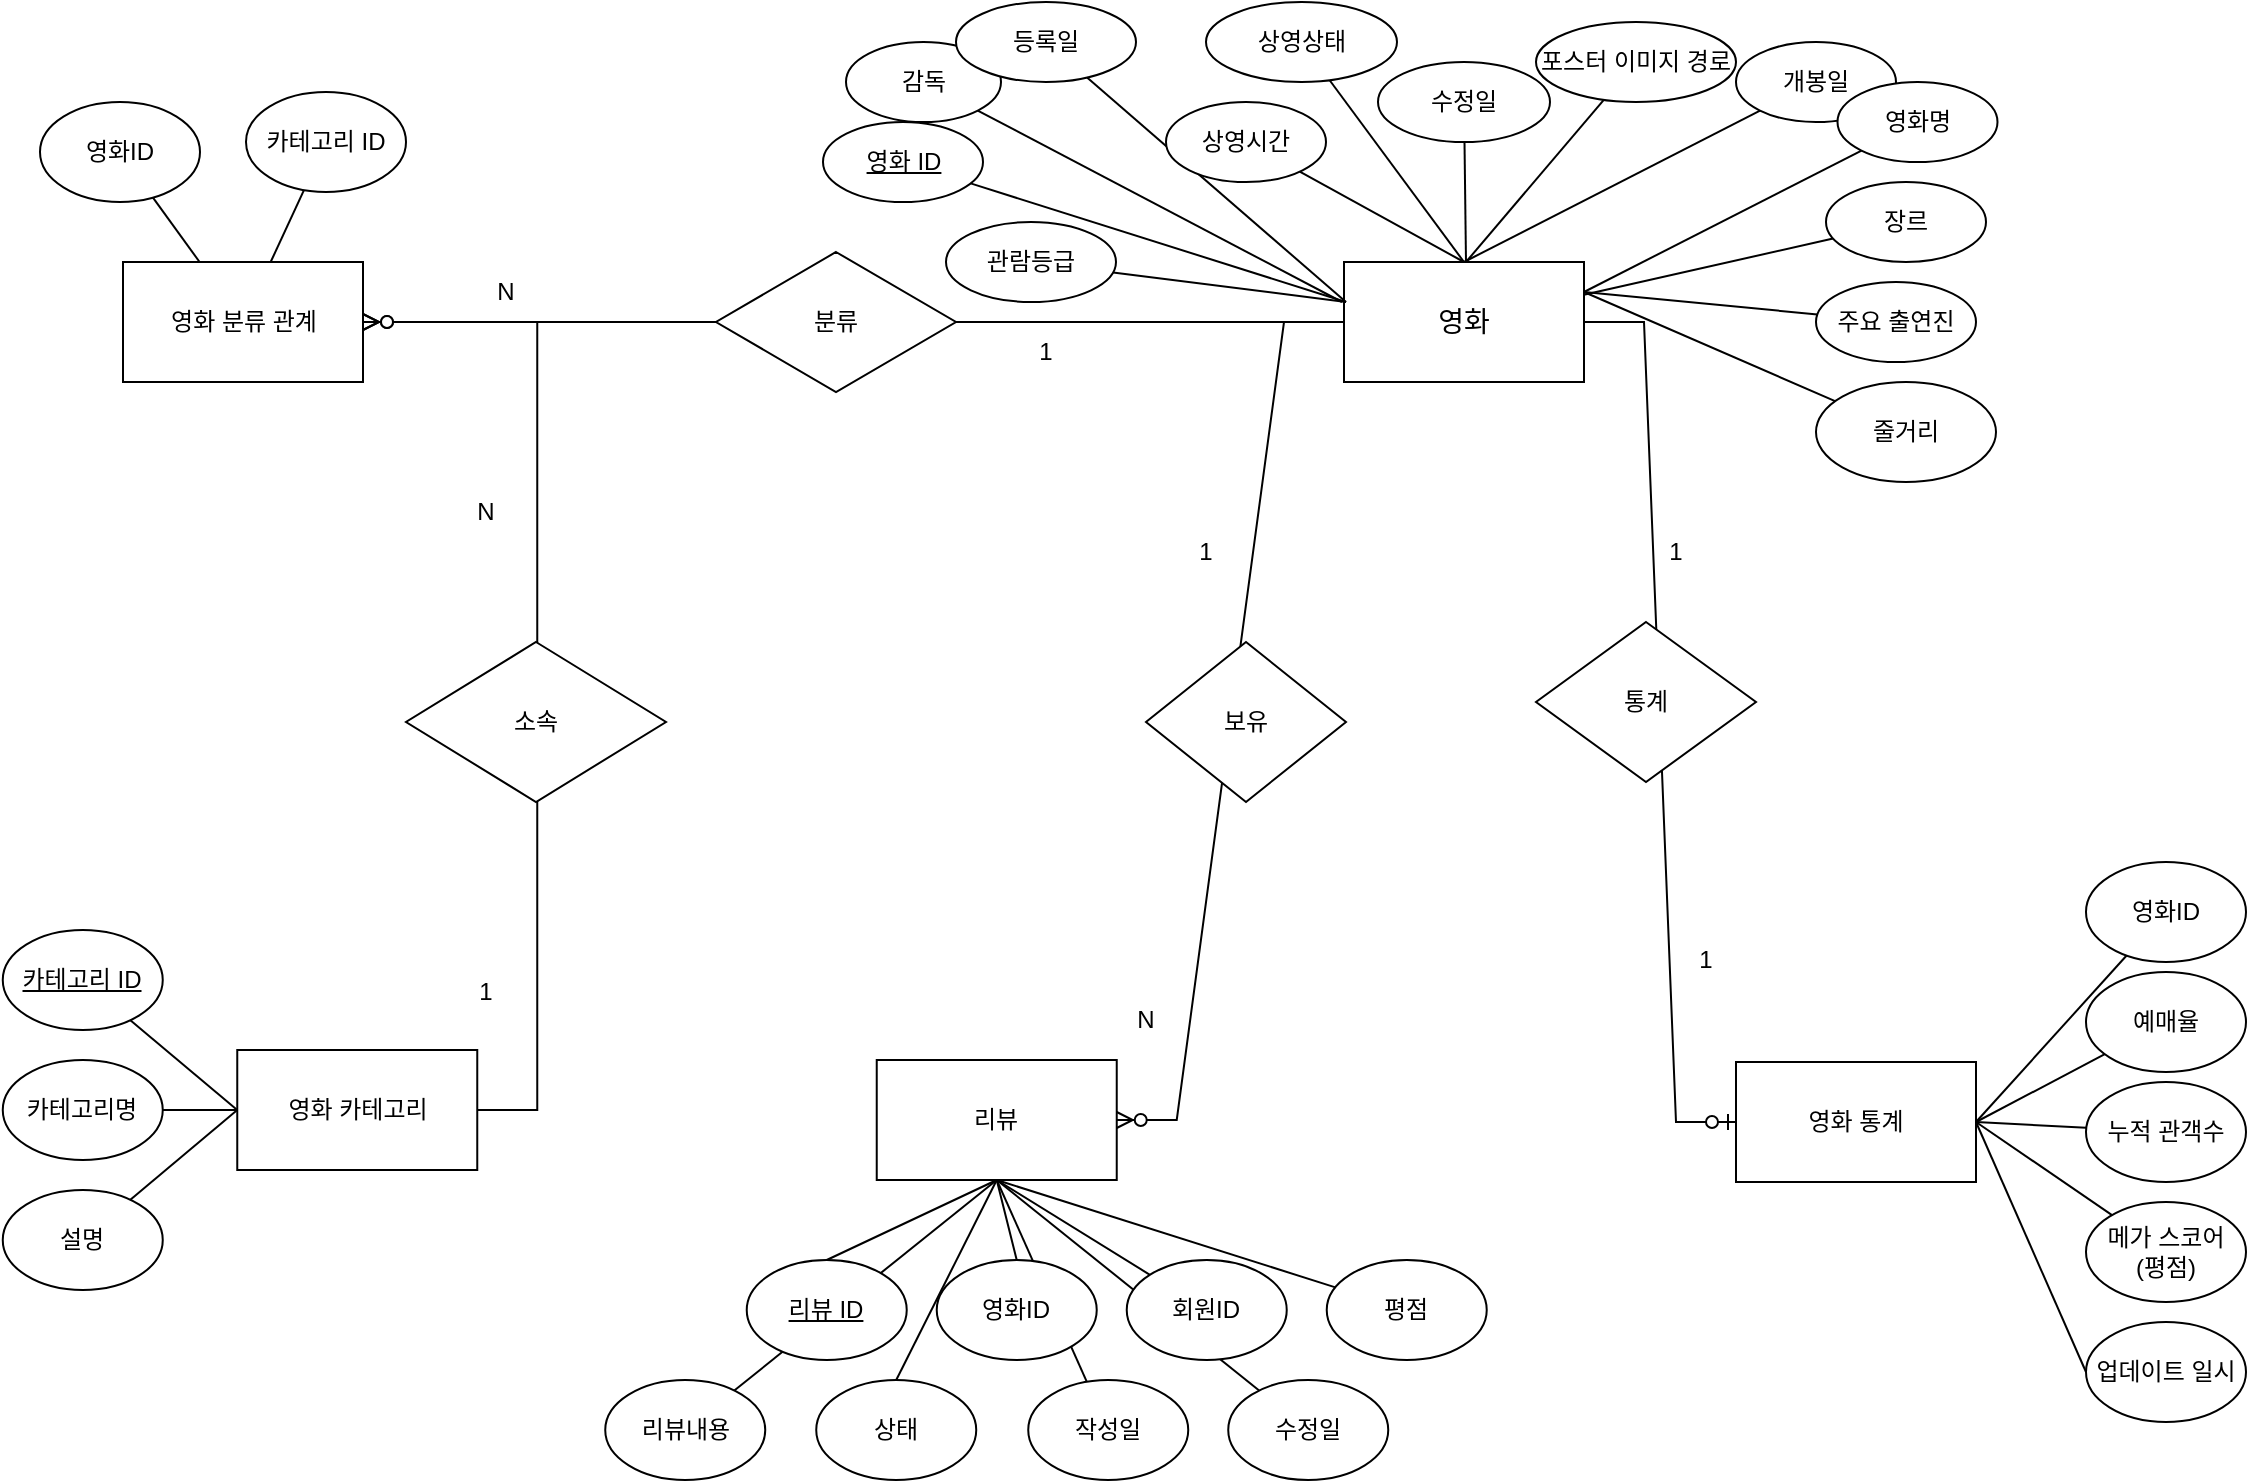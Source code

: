 <mxfile version="28.2.8">
  <diagram name="페이지-1" id="mD9gSKQ8ZakeRivVLpzu">
    <mxGraphModel dx="2505" dy="914" grid="1" gridSize="10" guides="1" tooltips="1" connect="1" arrows="1" fold="1" page="1" pageScale="1" pageWidth="827" pageHeight="1169" math="0" shadow="0">
      <root>
        <mxCell id="0" />
        <mxCell id="1" parent="0" />
        <mxCell id="e1-5YqOoS67gZk6BZsD_-18" value="&lt;font style=&quot;font-size: 14px;&quot;&gt;영화&lt;/font&gt;" style="rounded=0;whiteSpace=wrap;html=1;" vertex="1" parent="1">
          <mxGeometry x="99" y="160" width="120" height="60" as="geometry" />
        </mxCell>
        <mxCell id="e1-5YqOoS67gZk6BZsD_-19" value="영화 카테고리" style="rounded=0;whiteSpace=wrap;html=1;" vertex="1" parent="1">
          <mxGeometry x="-454.37" y="554" width="120" height="60" as="geometry" />
        </mxCell>
        <mxCell id="e1-5YqOoS67gZk6BZsD_-20" value="리뷰" style="rounded=0;whiteSpace=wrap;html=1;" vertex="1" parent="1">
          <mxGeometry x="-134.63" y="559" width="120" height="60" as="geometry" />
        </mxCell>
        <mxCell id="e1-5YqOoS67gZk6BZsD_-24" value="영화 분류 관계" style="rounded=0;whiteSpace=wrap;html=1;" vertex="1" parent="1">
          <mxGeometry x="-511.5" y="160" width="120" height="60" as="geometry" />
        </mxCell>
        <mxCell id="e1-5YqOoS67gZk6BZsD_-25" value="영화 통계" style="rounded=0;whiteSpace=wrap;html=1;" vertex="1" parent="1">
          <mxGeometry x="295" y="560" width="120" height="60" as="geometry" />
        </mxCell>
        <mxCell id="e1-5YqOoS67gZk6BZsD_-27" value="감독" style="ellipse;whiteSpace=wrap;html=1;" vertex="1" parent="1">
          <mxGeometry x="-150" y="50" width="77.5" height="40" as="geometry" />
        </mxCell>
        <mxCell id="e1-5YqOoS67gZk6BZsD_-28" value="주요 출연진" style="ellipse;whiteSpace=wrap;html=1;" vertex="1" parent="1">
          <mxGeometry x="335" y="170" width="80" height="40" as="geometry" />
        </mxCell>
        <mxCell id="e1-5YqOoS67gZk6BZsD_-29" value="개봉일" style="ellipse;whiteSpace=wrap;html=1;" vertex="1" parent="1">
          <mxGeometry x="295" y="50" width="80" height="40" as="geometry" />
        </mxCell>
        <mxCell id="e1-5YqOoS67gZk6BZsD_-31" value="관람등급" style="ellipse;whiteSpace=wrap;html=1;" vertex="1" parent="1">
          <mxGeometry x="-100" y="140" width="85" height="40" as="geometry" />
        </mxCell>
        <mxCell id="e1-5YqOoS67gZk6BZsD_-32" value="줄거리" style="ellipse;whiteSpace=wrap;html=1;" vertex="1" parent="1">
          <mxGeometry x="335" y="220" width="90" height="50" as="geometry" />
        </mxCell>
        <mxCell id="e1-5YqOoS67gZk6BZsD_-34" value="상영상태" style="ellipse;whiteSpace=wrap;html=1;" vertex="1" parent="1">
          <mxGeometry x="30" y="30" width="95.5" height="40" as="geometry" />
        </mxCell>
        <mxCell id="e1-5YqOoS67gZk6BZsD_-35" value="등록일" style="ellipse;whiteSpace=wrap;html=1;" vertex="1" parent="1">
          <mxGeometry x="-95" y="30" width="90" height="40" as="geometry" />
        </mxCell>
        <mxCell id="e1-5YqOoS67gZk6BZsD_-38" value="" style="endArrow=none;html=1;rounded=0;" edge="1" parent="1" target="e1-5YqOoS67gZk6BZsD_-31">
          <mxGeometry width="50" height="50" relative="1" as="geometry">
            <mxPoint x="100" y="180" as="sourcePoint" />
            <mxPoint x="185" y="120" as="targetPoint" />
          </mxGeometry>
        </mxCell>
        <mxCell id="e1-5YqOoS67gZk6BZsD_-39" value="" style="endArrow=none;html=1;rounded=0;" edge="1" parent="1" target="e1-5YqOoS67gZk6BZsD_-27">
          <mxGeometry width="50" height="50" relative="1" as="geometry">
            <mxPoint x="98" y="180" as="sourcePoint" />
            <mxPoint x="185" y="120" as="targetPoint" />
          </mxGeometry>
        </mxCell>
        <mxCell id="e1-5YqOoS67gZk6BZsD_-40" value="" style="endArrow=none;html=1;rounded=0;" edge="1" parent="1" target="e1-5YqOoS67gZk6BZsD_-21">
          <mxGeometry width="50" height="50" relative="1" as="geometry">
            <mxPoint x="100" y="180" as="sourcePoint" />
            <mxPoint x="185" y="120" as="targetPoint" />
          </mxGeometry>
        </mxCell>
        <mxCell id="e1-5YqOoS67gZk6BZsD_-41" value="" style="endArrow=none;html=1;rounded=0;" edge="1" parent="1" target="e1-5YqOoS67gZk6BZsD_-35">
          <mxGeometry width="50" height="50" relative="1" as="geometry">
            <mxPoint x="100" y="180" as="sourcePoint" />
            <mxPoint x="185" y="120" as="targetPoint" />
          </mxGeometry>
        </mxCell>
        <mxCell id="e1-5YqOoS67gZk6BZsD_-21" value="&lt;u&gt;영화 ID&lt;/u&gt;" style="ellipse;whiteSpace=wrap;html=1;" vertex="1" parent="1">
          <mxGeometry x="-161.5" y="90" width="80" height="40" as="geometry" />
        </mxCell>
        <mxCell id="e1-5YqOoS67gZk6BZsD_-42" value="" style="endArrow=none;html=1;rounded=0;exitX=1;exitY=0.25;exitDx=0;exitDy=0;" edge="1" parent="1" source="e1-5YqOoS67gZk6BZsD_-18" target="e1-5YqOoS67gZk6BZsD_-22">
          <mxGeometry width="50" height="50" relative="1" as="geometry">
            <mxPoint x="135" y="170" as="sourcePoint" />
            <mxPoint x="185" y="120" as="targetPoint" />
          </mxGeometry>
        </mxCell>
        <mxCell id="e1-5YqOoS67gZk6BZsD_-43" value="" style="endArrow=none;html=1;rounded=0;" edge="1" parent="1" target="e1-5YqOoS67gZk6BZsD_-36">
          <mxGeometry width="50" height="50" relative="1" as="geometry">
            <mxPoint x="160" y="160" as="sourcePoint" />
            <mxPoint x="185" y="120" as="targetPoint" />
          </mxGeometry>
        </mxCell>
        <mxCell id="e1-5YqOoS67gZk6BZsD_-44" value="" style="endArrow=none;html=1;rounded=0;exitX=0.5;exitY=0;exitDx=0;exitDy=0;" edge="1" parent="1" source="e1-5YqOoS67gZk6BZsD_-18" target="e1-5YqOoS67gZk6BZsD_-30">
          <mxGeometry width="50" height="50" relative="1" as="geometry">
            <mxPoint x="135" y="170" as="sourcePoint" />
            <mxPoint x="185" y="120" as="targetPoint" />
          </mxGeometry>
        </mxCell>
        <mxCell id="e1-5YqOoS67gZk6BZsD_-36" value="수정일" style="ellipse;whiteSpace=wrap;html=1;" vertex="1" parent="1">
          <mxGeometry x="116" y="60" width="86" height="40" as="geometry" />
        </mxCell>
        <mxCell id="e1-5YqOoS67gZk6BZsD_-45" value="" style="endArrow=none;html=1;rounded=0;exitX=0.5;exitY=0;exitDx=0;exitDy=0;" edge="1" parent="1" source="e1-5YqOoS67gZk6BZsD_-18" target="e1-5YqOoS67gZk6BZsD_-34">
          <mxGeometry width="50" height="50" relative="1" as="geometry">
            <mxPoint x="135" y="170" as="sourcePoint" />
            <mxPoint x="185" y="120" as="targetPoint" />
          </mxGeometry>
        </mxCell>
        <mxCell id="e1-5YqOoS67gZk6BZsD_-46" value="" style="endArrow=none;html=1;rounded=0;" edge="1" parent="1" target="e1-5YqOoS67gZk6BZsD_-33">
          <mxGeometry width="50" height="50" relative="1" as="geometry">
            <mxPoint x="160" y="160" as="sourcePoint" />
            <mxPoint x="185" y="120" as="targetPoint" />
          </mxGeometry>
        </mxCell>
        <mxCell id="e1-5YqOoS67gZk6BZsD_-48" value="" style="endArrow=none;html=1;rounded=0;exitX=0.5;exitY=0;exitDx=0;exitDy=0;" edge="1" parent="1" source="e1-5YqOoS67gZk6BZsD_-18" target="e1-5YqOoS67gZk6BZsD_-29">
          <mxGeometry width="50" height="50" relative="1" as="geometry">
            <mxPoint x="135" y="170" as="sourcePoint" />
            <mxPoint x="185" y="120" as="targetPoint" />
          </mxGeometry>
        </mxCell>
        <mxCell id="e1-5YqOoS67gZk6BZsD_-49" value="" style="endArrow=none;html=1;rounded=0;exitX=1;exitY=0.25;exitDx=0;exitDy=0;" edge="1" parent="1" source="e1-5YqOoS67gZk6BZsD_-18" target="e1-5YqOoS67gZk6BZsD_-28">
          <mxGeometry width="50" height="50" relative="1" as="geometry">
            <mxPoint x="135" y="170" as="sourcePoint" />
            <mxPoint x="185" y="120" as="targetPoint" />
          </mxGeometry>
        </mxCell>
        <mxCell id="e1-5YqOoS67gZk6BZsD_-50" value="" style="endArrow=none;html=1;rounded=0;exitX=1;exitY=0.25;exitDx=0;exitDy=0;" edge="1" parent="1" source="e1-5YqOoS67gZk6BZsD_-18" target="e1-5YqOoS67gZk6BZsD_-32">
          <mxGeometry width="50" height="50" relative="1" as="geometry">
            <mxPoint x="135" y="170" as="sourcePoint" />
            <mxPoint x="185" y="120" as="targetPoint" />
          </mxGeometry>
        </mxCell>
        <mxCell id="e1-5YqOoS67gZk6BZsD_-23" value="장르" style="ellipse;whiteSpace=wrap;html=1;" vertex="1" parent="1">
          <mxGeometry x="340" y="120" width="80" height="40" as="geometry" />
        </mxCell>
        <mxCell id="e1-5YqOoS67gZk6BZsD_-22" value="영화명" style="ellipse;whiteSpace=wrap;html=1;" vertex="1" parent="1">
          <mxGeometry x="345.75" y="70" width="80" height="40" as="geometry" />
        </mxCell>
        <mxCell id="e1-5YqOoS67gZk6BZsD_-33" value="포스터 이미지 경로" style="ellipse;whiteSpace=wrap;html=1;" vertex="1" parent="1">
          <mxGeometry x="195" y="40" width="100" height="40" as="geometry" />
        </mxCell>
        <mxCell id="e1-5YqOoS67gZk6BZsD_-51" value="" style="endArrow=none;html=1;rounded=0;" edge="1" parent="1" source="e1-5YqOoS67gZk6BZsD_-18" target="e1-5YqOoS67gZk6BZsD_-23">
          <mxGeometry width="50" height="50" relative="1" as="geometry">
            <mxPoint x="135" y="370" as="sourcePoint" />
            <mxPoint x="185" y="320" as="targetPoint" />
          </mxGeometry>
        </mxCell>
        <mxCell id="e1-5YqOoS67gZk6BZsD_-52" value="&lt;u&gt;카테고리 ID&lt;/u&gt;" style="ellipse;whiteSpace=wrap;html=1;" vertex="1" parent="1">
          <mxGeometry x="-571.62" y="494" width="80" height="50" as="geometry" />
        </mxCell>
        <mxCell id="e1-5YqOoS67gZk6BZsD_-53" value="카테고리명" style="ellipse;whiteSpace=wrap;html=1;" vertex="1" parent="1">
          <mxGeometry x="-571.62" y="559" width="80" height="50" as="geometry" />
        </mxCell>
        <mxCell id="e1-5YqOoS67gZk6BZsD_-54" value="설명" style="ellipse;whiteSpace=wrap;html=1;" vertex="1" parent="1">
          <mxGeometry x="-571.62" y="624" width="80" height="50" as="geometry" />
        </mxCell>
        <mxCell id="e1-5YqOoS67gZk6BZsD_-55" value="" style="endArrow=none;html=1;rounded=0;exitX=0;exitY=0.5;exitDx=0;exitDy=0;" edge="1" parent="1" source="e1-5YqOoS67gZk6BZsD_-19" target="e1-5YqOoS67gZk6BZsD_-52">
          <mxGeometry width="50" height="50" relative="1" as="geometry">
            <mxPoint x="-401.62" y="594" as="sourcePoint" />
            <mxPoint x="-151.62" y="674" as="targetPoint" />
          </mxGeometry>
        </mxCell>
        <mxCell id="e1-5YqOoS67gZk6BZsD_-56" value="" style="endArrow=none;html=1;rounded=0;exitX=0;exitY=0.5;exitDx=0;exitDy=0;" edge="1" parent="1" source="e1-5YqOoS67gZk6BZsD_-19" target="e1-5YqOoS67gZk6BZsD_-53">
          <mxGeometry width="50" height="50" relative="1" as="geometry">
            <mxPoint x="-201.62" y="724" as="sourcePoint" />
            <mxPoint x="-151.62" y="674" as="targetPoint" />
          </mxGeometry>
        </mxCell>
        <mxCell id="e1-5YqOoS67gZk6BZsD_-57" value="" style="endArrow=none;html=1;rounded=0;entryX=0;entryY=0.5;entryDx=0;entryDy=0;" edge="1" parent="1" source="e1-5YqOoS67gZk6BZsD_-54" target="e1-5YqOoS67gZk6BZsD_-19">
          <mxGeometry width="50" height="50" relative="1" as="geometry">
            <mxPoint x="-201.62" y="724" as="sourcePoint" />
            <mxPoint x="-151.62" y="674" as="targetPoint" />
          </mxGeometry>
        </mxCell>
        <mxCell id="e1-5YqOoS67gZk6BZsD_-66" value="영화ID" style="ellipse;whiteSpace=wrap;html=1;" vertex="1" parent="1">
          <mxGeometry x="470" y="460" width="80" height="50" as="geometry" />
        </mxCell>
        <mxCell id="e1-5YqOoS67gZk6BZsD_-67" value="예매율&lt;span style=&quot;color: rgba(0, 0, 0, 0); font-family: monospace; font-size: 0px; text-align: start; text-wrap-mode: nowrap;&quot;&gt;%3CmxGraphModel%3E%3Croot%3E%3CmxCell%20id%3D%220%22%2F%3E%3CmxCell%20id%3D%221%22%20parent%3D%220%22%2F%3E%3CmxCell%20id%3D%222%22%20value%3D%22%EC%B9%B4%ED%85%8C%EA%B3%A0%EB%A6%AC%20ID%22%20style%3D%22ellipse%3BwhiteSpace%3Dwrap%3Bhtml%3D1%3B%22%20vertex%3D%221%22%20parent%3D%221%22%3E%3CmxGeometry%20x%3D%2220%22%20y%3D%22220%22%20width%3D%2280%22%20height%3D%2250%22%20as%3D%22geometry%22%2F%3E%3C%2FmxCell%3E%3C%2Froot%3E%3C%2FmxGraphModel%3E&lt;/span&gt;" style="ellipse;whiteSpace=wrap;html=1;" vertex="1" parent="1">
          <mxGeometry x="470" y="515" width="80" height="50" as="geometry" />
        </mxCell>
        <mxCell id="e1-5YqOoS67gZk6BZsD_-68" value="누적 관객수" style="ellipse;whiteSpace=wrap;html=1;" vertex="1" parent="1">
          <mxGeometry x="470" y="570" width="80" height="50" as="geometry" />
        </mxCell>
        <mxCell id="e1-5YqOoS67gZk6BZsD_-69" value="메가 스코어&lt;div&gt;(평점)&lt;/div&gt;" style="ellipse;whiteSpace=wrap;html=1;" vertex="1" parent="1">
          <mxGeometry x="470" y="630" width="80" height="50" as="geometry" />
        </mxCell>
        <mxCell id="e1-5YqOoS67gZk6BZsD_-70" value="업데이트 일시" style="ellipse;whiteSpace=wrap;html=1;" vertex="1" parent="1">
          <mxGeometry x="470" y="690" width="80" height="50" as="geometry" />
        </mxCell>
        <mxCell id="e1-5YqOoS67gZk6BZsD_-71" value="" style="endArrow=none;html=1;rounded=0;exitX=1;exitY=0.5;exitDx=0;exitDy=0;" edge="1" parent="1" source="e1-5YqOoS67gZk6BZsD_-25" target="e1-5YqOoS67gZk6BZsD_-66">
          <mxGeometry width="50" height="50" relative="1" as="geometry">
            <mxPoint x="160" y="510" as="sourcePoint" />
            <mxPoint x="210" y="460" as="targetPoint" />
          </mxGeometry>
        </mxCell>
        <mxCell id="e1-5YqOoS67gZk6BZsD_-72" value="" style="endArrow=none;html=1;rounded=0;exitX=1;exitY=0.5;exitDx=0;exitDy=0;" edge="1" parent="1" source="e1-5YqOoS67gZk6BZsD_-25" target="e1-5YqOoS67gZk6BZsD_-67">
          <mxGeometry width="50" height="50" relative="1" as="geometry">
            <mxPoint x="160" y="510" as="sourcePoint" />
            <mxPoint x="210" y="460" as="targetPoint" />
          </mxGeometry>
        </mxCell>
        <mxCell id="e1-5YqOoS67gZk6BZsD_-73" value="" style="endArrow=none;html=1;rounded=0;exitX=1;exitY=0.5;exitDx=0;exitDy=0;" edge="1" parent="1" source="e1-5YqOoS67gZk6BZsD_-25" target="e1-5YqOoS67gZk6BZsD_-68">
          <mxGeometry width="50" height="50" relative="1" as="geometry">
            <mxPoint x="400" y="640" as="sourcePoint" />
            <mxPoint x="450" y="590" as="targetPoint" />
          </mxGeometry>
        </mxCell>
        <mxCell id="e1-5YqOoS67gZk6BZsD_-74" value="" style="endArrow=none;html=1;rounded=0;exitX=1;exitY=0.5;exitDx=0;exitDy=0;" edge="1" parent="1" source="e1-5YqOoS67gZk6BZsD_-25" target="e1-5YqOoS67gZk6BZsD_-69">
          <mxGeometry width="50" height="50" relative="1" as="geometry">
            <mxPoint x="160" y="510" as="sourcePoint" />
            <mxPoint x="210" y="460" as="targetPoint" />
          </mxGeometry>
        </mxCell>
        <mxCell id="e1-5YqOoS67gZk6BZsD_-75" value="" style="endArrow=none;html=1;rounded=0;exitX=1;exitY=0.5;exitDx=0;exitDy=0;entryX=0;entryY=0.5;entryDx=0;entryDy=0;" edge="1" parent="1" source="e1-5YqOoS67gZk6BZsD_-25" target="e1-5YqOoS67gZk6BZsD_-70">
          <mxGeometry width="50" height="50" relative="1" as="geometry">
            <mxPoint x="160" y="510" as="sourcePoint" />
            <mxPoint x="210" y="460" as="targetPoint" />
          </mxGeometry>
        </mxCell>
        <mxCell id="e1-5YqOoS67gZk6BZsD_-76" value="영화ID" style="ellipse;whiteSpace=wrap;html=1;" vertex="1" parent="1">
          <mxGeometry x="-553" y="80" width="80" height="50" as="geometry" />
        </mxCell>
        <mxCell id="e1-5YqOoS67gZk6BZsD_-77" value="카테고리 ID" style="ellipse;whiteSpace=wrap;html=1;" vertex="1" parent="1">
          <mxGeometry x="-450" y="75" width="80" height="50" as="geometry" />
        </mxCell>
        <mxCell id="e1-5YqOoS67gZk6BZsD_-78" value="" style="endArrow=none;html=1;rounded=0;" edge="1" parent="1" source="e1-5YqOoS67gZk6BZsD_-77" target="e1-5YqOoS67gZk6BZsD_-24">
          <mxGeometry width="50" height="50" relative="1" as="geometry">
            <mxPoint x="-246.5" y="10" as="sourcePoint" />
            <mxPoint x="-196.5" y="-40" as="targetPoint" />
          </mxGeometry>
        </mxCell>
        <mxCell id="e1-5YqOoS67gZk6BZsD_-79" value="" style="endArrow=none;html=1;rounded=0;" edge="1" parent="1" source="e1-5YqOoS67gZk6BZsD_-24" target="e1-5YqOoS67gZk6BZsD_-76">
          <mxGeometry width="50" height="50" relative="1" as="geometry">
            <mxPoint x="-246.5" y="10" as="sourcePoint" />
            <mxPoint x="-196.5" y="-40" as="targetPoint" />
          </mxGeometry>
        </mxCell>
        <mxCell id="e1-5YqOoS67gZk6BZsD_-84" value="리뷰내용" style="ellipse;whiteSpace=wrap;html=1;" vertex="1" parent="1">
          <mxGeometry x="-270.38" y="719" width="80" height="50" as="geometry" />
        </mxCell>
        <mxCell id="e1-5YqOoS67gZk6BZsD_-85" value="상태" style="ellipse;whiteSpace=wrap;html=1;" vertex="1" parent="1">
          <mxGeometry x="-164.88" y="719" width="80" height="50" as="geometry" />
        </mxCell>
        <mxCell id="e1-5YqOoS67gZk6BZsD_-86" value="작성일" style="ellipse;whiteSpace=wrap;html=1;" vertex="1" parent="1">
          <mxGeometry x="-58.88" y="719" width="80" height="50" as="geometry" />
        </mxCell>
        <mxCell id="e1-5YqOoS67gZk6BZsD_-87" value="수정일" style="ellipse;whiteSpace=wrap;html=1;" vertex="1" parent="1">
          <mxGeometry x="41.12" y="719" width="80" height="50" as="geometry" />
        </mxCell>
        <mxCell id="e1-5YqOoS67gZk6BZsD_-88" value="" style="endArrow=none;html=1;rounded=0;entryX=0.5;entryY=1;entryDx=0;entryDy=0;exitX=0.5;exitY=0;exitDx=0;exitDy=0;" edge="1" parent="1" source="e1-5YqOoS67gZk6BZsD_-80" target="e1-5YqOoS67gZk6BZsD_-20">
          <mxGeometry width="50" height="50" relative="1" as="geometry">
            <mxPoint x="-224.63" y="519" as="sourcePoint" />
            <mxPoint x="-174.63" y="469" as="targetPoint" />
          </mxGeometry>
        </mxCell>
        <mxCell id="e1-5YqOoS67gZk6BZsD_-89" value="" style="endArrow=none;html=1;rounded=0;entryX=0.5;entryY=1;entryDx=0;entryDy=0;exitX=0.5;exitY=0;exitDx=0;exitDy=0;" edge="1" parent="1" source="e1-5YqOoS67gZk6BZsD_-81" target="e1-5YqOoS67gZk6BZsD_-20">
          <mxGeometry width="50" height="50" relative="1" as="geometry">
            <mxPoint x="-224.63" y="519" as="sourcePoint" />
            <mxPoint x="-174.63" y="469" as="targetPoint" />
          </mxGeometry>
        </mxCell>
        <mxCell id="e1-5YqOoS67gZk6BZsD_-90" value="" style="endArrow=none;html=1;rounded=0;entryX=0.5;entryY=1;entryDx=0;entryDy=0;" edge="1" parent="1" source="e1-5YqOoS67gZk6BZsD_-82" target="e1-5YqOoS67gZk6BZsD_-20">
          <mxGeometry width="50" height="50" relative="1" as="geometry">
            <mxPoint x="-224.63" y="519" as="sourcePoint" />
            <mxPoint x="-174.63" y="469" as="targetPoint" />
          </mxGeometry>
        </mxCell>
        <mxCell id="e1-5YqOoS67gZk6BZsD_-91" value="" style="endArrow=none;html=1;rounded=0;exitX=0.5;exitY=1;exitDx=0;exitDy=0;" edge="1" parent="1" source="e1-5YqOoS67gZk6BZsD_-20" target="e1-5YqOoS67gZk6BZsD_-83">
          <mxGeometry width="50" height="50" relative="1" as="geometry">
            <mxPoint x="-224.63" y="519" as="sourcePoint" />
            <mxPoint x="-174.63" y="469" as="targetPoint" />
          </mxGeometry>
        </mxCell>
        <mxCell id="e1-5YqOoS67gZk6BZsD_-92" value="" style="endArrow=none;html=1;rounded=0;entryX=0.5;entryY=1;entryDx=0;entryDy=0;" edge="1" parent="1" source="e1-5YqOoS67gZk6BZsD_-84" target="e1-5YqOoS67gZk6BZsD_-20">
          <mxGeometry width="50" height="50" relative="1" as="geometry">
            <mxPoint x="-238.63" y="717" as="sourcePoint" />
            <mxPoint x="-174.63" y="569" as="targetPoint" />
          </mxGeometry>
        </mxCell>
        <mxCell id="e1-5YqOoS67gZk6BZsD_-93" value="" style="endArrow=none;html=1;rounded=0;entryX=0.5;entryY=1;entryDx=0;entryDy=0;exitX=0.5;exitY=0;exitDx=0;exitDy=0;" edge="1" parent="1" source="e1-5YqOoS67gZk6BZsD_-85" target="e1-5YqOoS67gZk6BZsD_-20">
          <mxGeometry width="50" height="50" relative="1" as="geometry">
            <mxPoint x="-224.63" y="619" as="sourcePoint" />
            <mxPoint x="-174.63" y="569" as="targetPoint" />
          </mxGeometry>
        </mxCell>
        <mxCell id="e1-5YqOoS67gZk6BZsD_-94" value="" style="endArrow=none;html=1;rounded=0;entryX=0.5;entryY=1;entryDx=0;entryDy=0;" edge="1" parent="1" source="e1-5YqOoS67gZk6BZsD_-86" target="e1-5YqOoS67gZk6BZsD_-20">
          <mxGeometry width="50" height="50" relative="1" as="geometry">
            <mxPoint x="-224.63" y="619" as="sourcePoint" />
            <mxPoint x="-174.63" y="569" as="targetPoint" />
          </mxGeometry>
        </mxCell>
        <mxCell id="e1-5YqOoS67gZk6BZsD_-80" value="&lt;u&gt;리뷰 ID&lt;/u&gt;" style="ellipse;whiteSpace=wrap;html=1;" vertex="1" parent="1">
          <mxGeometry x="-199.63" y="659" width="80" height="50" as="geometry" />
        </mxCell>
        <mxCell id="e1-5YqOoS67gZk6BZsD_-81" value="영화ID" style="ellipse;whiteSpace=wrap;html=1;" vertex="1" parent="1">
          <mxGeometry x="-104.63" y="659" width="80" height="50" as="geometry" />
        </mxCell>
        <mxCell id="e1-5YqOoS67gZk6BZsD_-83" value="평점" style="ellipse;whiteSpace=wrap;html=1;" vertex="1" parent="1">
          <mxGeometry x="90.37" y="659" width="80" height="50" as="geometry" />
        </mxCell>
        <mxCell id="e1-5YqOoS67gZk6BZsD_-97" value="" style="endArrow=none;html=1;rounded=0;entryX=0.5;entryY=1;entryDx=0;entryDy=0;" edge="1" parent="1" source="e1-5YqOoS67gZk6BZsD_-87" target="e1-5YqOoS67gZk6BZsD_-20">
          <mxGeometry width="50" height="50" relative="1" as="geometry">
            <mxPoint x="-224.63" y="619" as="sourcePoint" />
            <mxPoint x="-174.63" y="569" as="targetPoint" />
          </mxGeometry>
        </mxCell>
        <mxCell id="e1-5YqOoS67gZk6BZsD_-82" value="회원ID" style="ellipse;whiteSpace=wrap;html=1;" vertex="1" parent="1">
          <mxGeometry x="-9.63" y="659" width="80" height="50" as="geometry" />
        </mxCell>
        <mxCell id="e1-5YqOoS67gZk6BZsD_-98" style="edgeStyle=orthogonalEdgeStyle;rounded=0;orthogonalLoop=1;jettySize=auto;html=1;exitX=0.5;exitY=1;exitDx=0;exitDy=0;" edge="1" parent="1" source="e1-5YqOoS67gZk6BZsD_-30" target="e1-5YqOoS67gZk6BZsD_-30">
          <mxGeometry relative="1" as="geometry" />
        </mxCell>
        <mxCell id="e1-5YqOoS67gZk6BZsD_-111" value="" style="edgeStyle=entityRelationEdgeStyle;fontSize=12;html=1;endArrow=ERzeroToMany;endFill=1;rounded=0;" edge="1" parent="1" source="e1-5YqOoS67gZk6BZsD_-18" target="e1-5YqOoS67gZk6BZsD_-24">
          <mxGeometry width="100" height="100" relative="1" as="geometry">
            <mxPoint x="-120" y="450" as="sourcePoint" />
            <mxPoint x="-20" y="350" as="targetPoint" />
          </mxGeometry>
        </mxCell>
        <mxCell id="e1-5YqOoS67gZk6BZsD_-105" value="분류" style="rhombus;whiteSpace=wrap;html=1;" vertex="1" parent="1">
          <mxGeometry x="-215" y="155" width="120" height="70" as="geometry" />
        </mxCell>
        <mxCell id="e1-5YqOoS67gZk6BZsD_-112" value="" style="edgeStyle=entityRelationEdgeStyle;fontSize=12;html=1;endArrow=ERzeroToMany;endFill=1;rounded=0;" edge="1" parent="1" source="e1-5YqOoS67gZk6BZsD_-19" target="e1-5YqOoS67gZk6BZsD_-24">
          <mxGeometry width="100" height="100" relative="1" as="geometry">
            <mxPoint x="-406.5" y="465.0" as="sourcePoint" />
            <mxPoint x="-406.5" y="200" as="targetPoint" />
          </mxGeometry>
        </mxCell>
        <mxCell id="e1-5YqOoS67gZk6BZsD_-113" value="소속" style="rhombus;whiteSpace=wrap;html=1;" vertex="1" parent="1">
          <mxGeometry x="-370" y="350" width="130" height="80" as="geometry" />
        </mxCell>
        <mxCell id="e1-5YqOoS67gZk6BZsD_-120" value="" style="edgeStyle=entityRelationEdgeStyle;fontSize=12;html=1;endArrow=ERzeroToMany;endFill=1;rounded=0;" edge="1" parent="1" source="e1-5YqOoS67gZk6BZsD_-18" target="e1-5YqOoS67gZk6BZsD_-20">
          <mxGeometry width="100" height="100" relative="1" as="geometry">
            <mxPoint x="360" y="400" as="sourcePoint" />
            <mxPoint x="631" y="770" as="targetPoint" />
          </mxGeometry>
        </mxCell>
        <mxCell id="e1-5YqOoS67gZk6BZsD_-121" value="보유" style="rhombus;whiteSpace=wrap;html=1;" vertex="1" parent="1">
          <mxGeometry y="350" width="100" height="80" as="geometry" />
        </mxCell>
        <mxCell id="e1-5YqOoS67gZk6BZsD_-131" value="1" style="text;html=1;whiteSpace=wrap;strokeColor=none;fillColor=none;align=center;verticalAlign=middle;rounded=0;" vertex="1" parent="1">
          <mxGeometry x="0.37" y="290" width="60" height="30" as="geometry" />
        </mxCell>
        <mxCell id="e1-5YqOoS67gZk6BZsD_-132" value="N" style="text;html=1;whiteSpace=wrap;strokeColor=none;fillColor=none;align=center;verticalAlign=middle;rounded=0;" vertex="1" parent="1">
          <mxGeometry x="-30" y="524" width="60" height="30" as="geometry" />
        </mxCell>
        <mxCell id="e1-5YqOoS67gZk6BZsD_-30" value="상영시간" style="ellipse;whiteSpace=wrap;html=1;" vertex="1" parent="1">
          <mxGeometry x="10" y="80" width="80" height="40" as="geometry" />
        </mxCell>
        <mxCell id="e1-5YqOoS67gZk6BZsD_-133" value="1" style="text;html=1;whiteSpace=wrap;strokeColor=none;fillColor=none;align=center;verticalAlign=middle;rounded=0;" vertex="1" parent="1">
          <mxGeometry x="235" y="290" width="60" height="30" as="geometry" />
        </mxCell>
        <mxCell id="e1-5YqOoS67gZk6BZsD_-134" value="1" style="text;html=1;whiteSpace=wrap;strokeColor=none;fillColor=none;align=center;verticalAlign=middle;rounded=0;" vertex="1" parent="1">
          <mxGeometry x="250" y="494" width="60" height="30" as="geometry" />
        </mxCell>
        <mxCell id="e1-5YqOoS67gZk6BZsD_-135" value="1" style="text;html=1;whiteSpace=wrap;strokeColor=none;fillColor=none;align=center;verticalAlign=middle;rounded=0;" vertex="1" parent="1">
          <mxGeometry x="-80" y="190" width="60" height="30" as="geometry" />
        </mxCell>
        <mxCell id="e1-5YqOoS67gZk6BZsD_-136" value="N" style="text;html=1;whiteSpace=wrap;strokeColor=none;fillColor=none;align=center;verticalAlign=middle;rounded=0;" vertex="1" parent="1">
          <mxGeometry x="-350" y="160" width="60" height="30" as="geometry" />
        </mxCell>
        <mxCell id="e1-5YqOoS67gZk6BZsD_-137" value="1" style="text;html=1;whiteSpace=wrap;strokeColor=none;fillColor=none;align=center;verticalAlign=middle;rounded=0;" vertex="1" parent="1">
          <mxGeometry x="-360" y="510" width="60" height="30" as="geometry" />
        </mxCell>
        <mxCell id="e1-5YqOoS67gZk6BZsD_-138" value="N" style="text;html=1;whiteSpace=wrap;strokeColor=none;fillColor=none;align=center;verticalAlign=middle;rounded=0;" vertex="1" parent="1">
          <mxGeometry x="-360" y="270" width="60" height="30" as="geometry" />
        </mxCell>
        <mxCell id="e1-5YqOoS67gZk6BZsD_-139" value="" style="edgeStyle=entityRelationEdgeStyle;fontSize=12;html=1;endArrow=ERzeroToOne;endFill=1;rounded=0;" edge="1" parent="1" source="e1-5YqOoS67gZk6BZsD_-18" target="e1-5YqOoS67gZk6BZsD_-25">
          <mxGeometry width="100" height="100" relative="1" as="geometry">
            <mxPoint x="-110" y="440" as="sourcePoint" />
            <mxPoint x="-10" y="340" as="targetPoint" />
          </mxGeometry>
        </mxCell>
        <mxCell id="e1-5YqOoS67gZk6BZsD_-122" value="통계" style="rhombus;whiteSpace=wrap;html=1;" vertex="1" parent="1">
          <mxGeometry x="195" y="340" width="110" height="80" as="geometry" />
        </mxCell>
      </root>
    </mxGraphModel>
  </diagram>
</mxfile>
